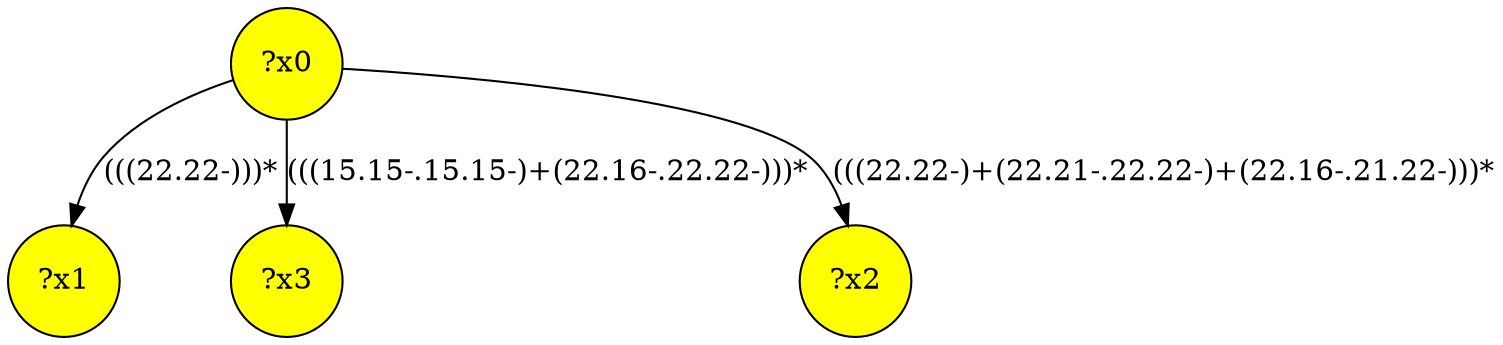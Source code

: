 digraph g {
	x0 [fillcolor="yellow", style="filled," shape=circle, label="?x0"];
	x1 [fillcolor="yellow", style="filled," shape=circle, label="?x1"];
	x3 [fillcolor="yellow", style="filled," shape=circle, label="?x3"];
	x2 [fillcolor="yellow", style="filled," shape=circle, label="?x2"];
	x0 -> x1 [label="(((22.22-)))*"];
	x0 -> x2 [label="(((22.22-)+(22.21-.22.22-)+(22.16-.21.22-)))*"];
	x0 -> x3 [label="(((15.15-.15.15-)+(22.16-.22.22-)))*"];
}
